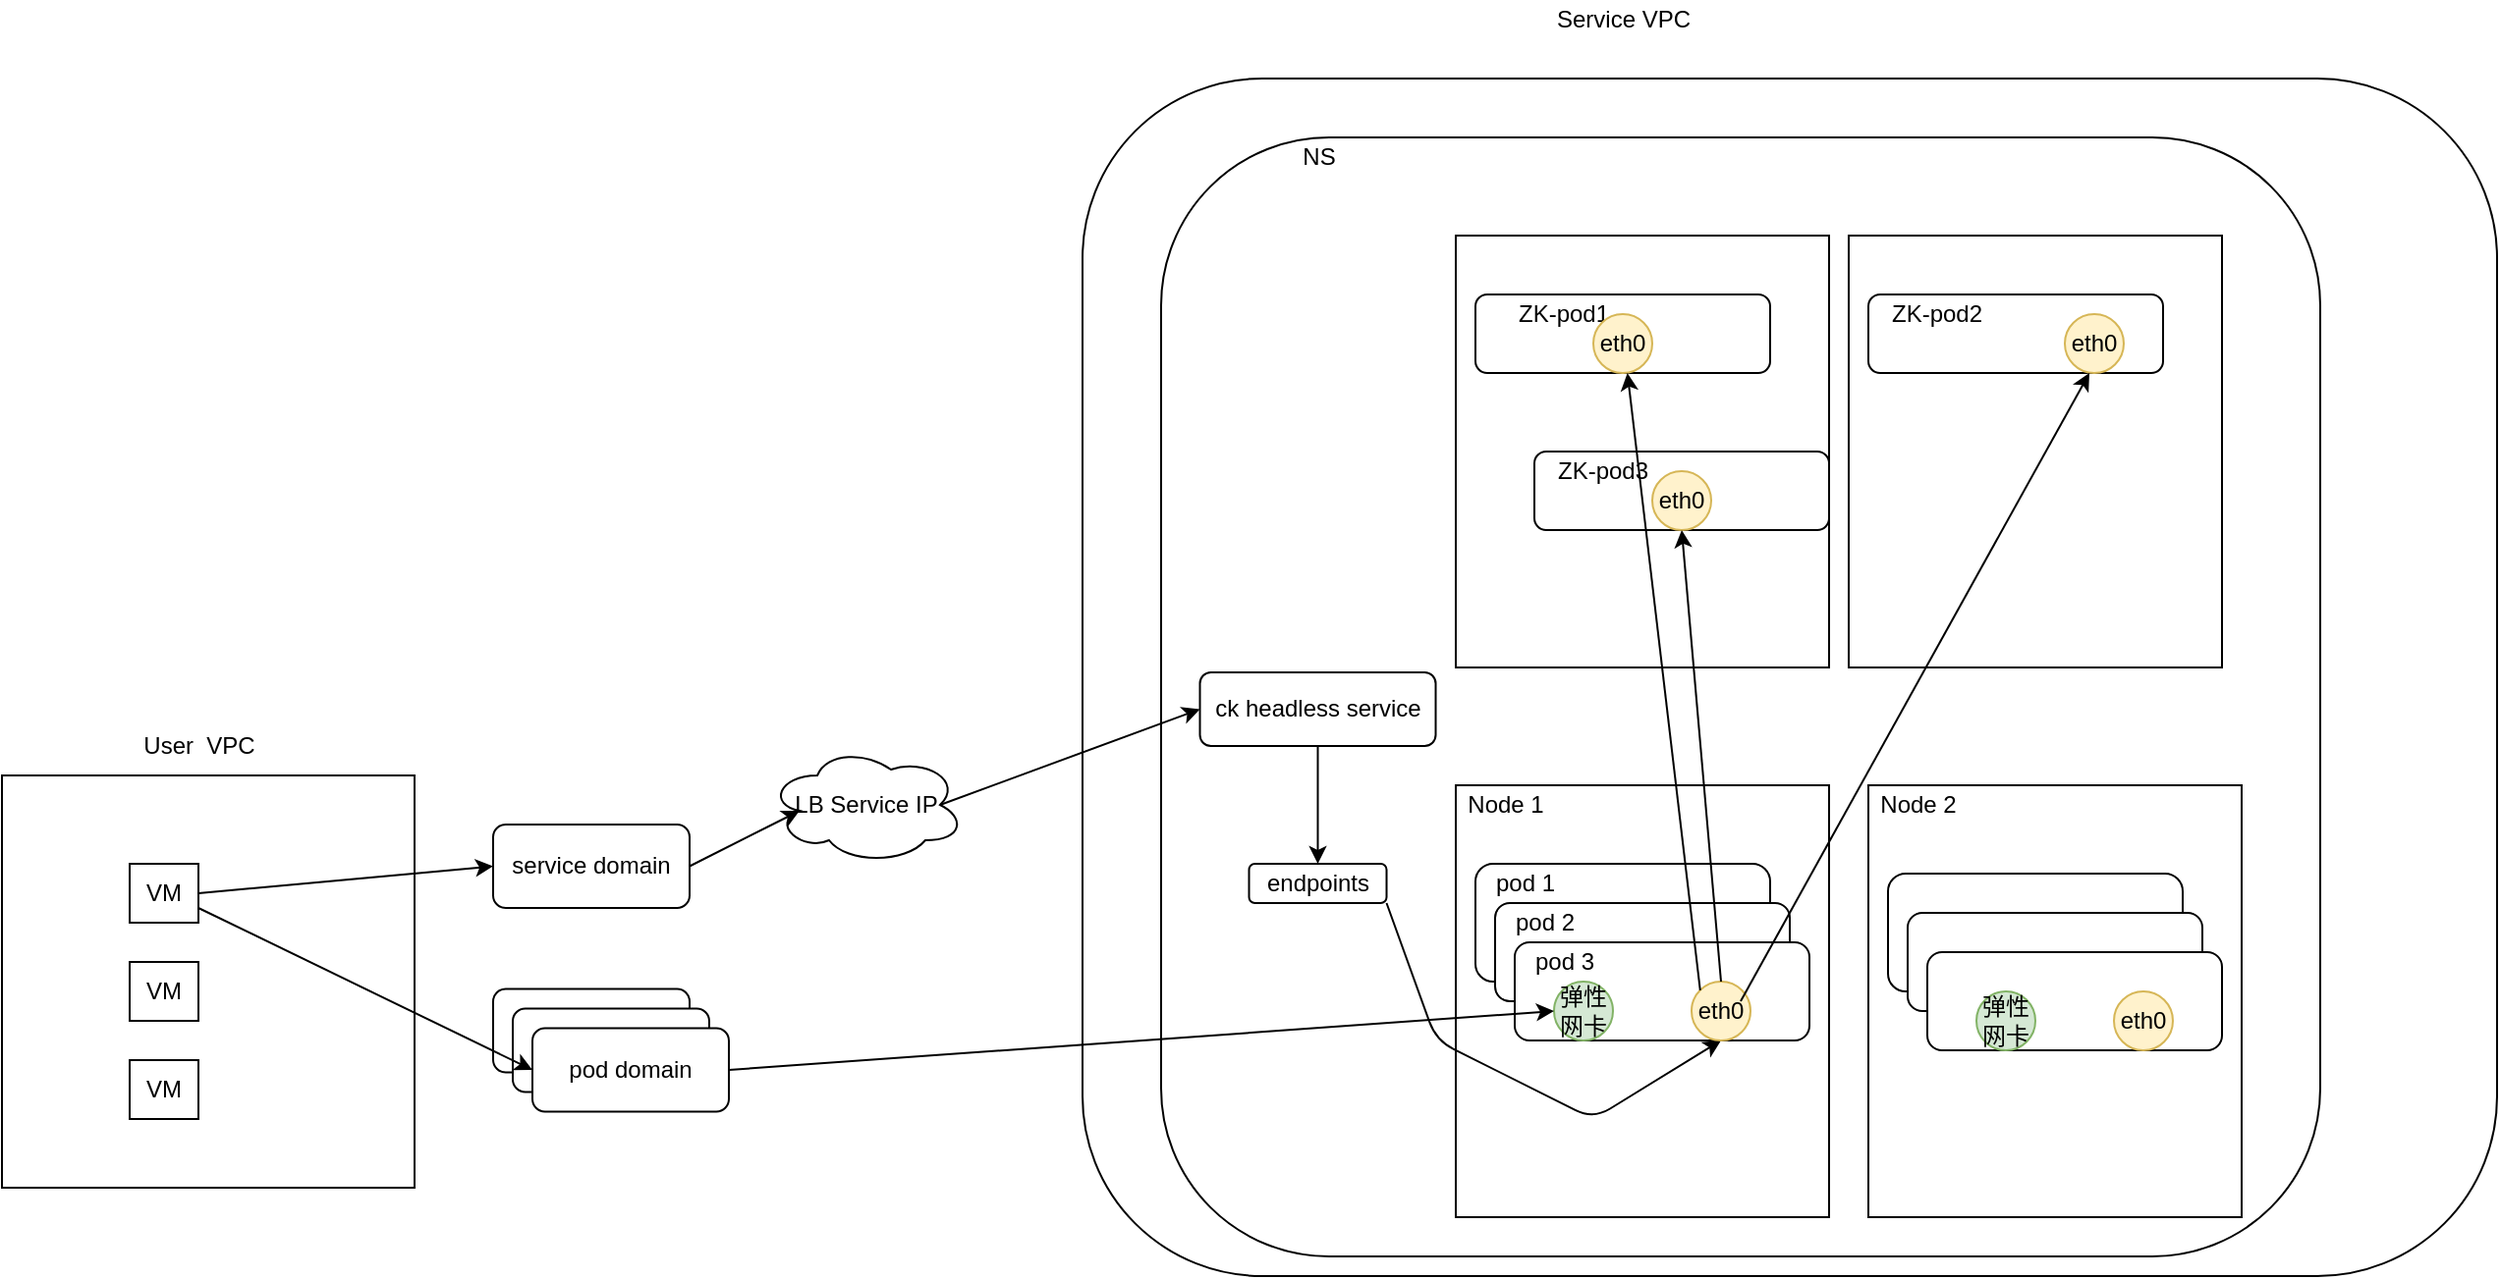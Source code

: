 <mxfile version="13.10.3" type="github">
  <diagram name="Page-1" id="197159a0-c6a4-9194-75a8-e4174976684c">
    <mxGraphModel dx="1422" dy="762" grid="1" gridSize="10" guides="1" tooltips="1" connect="1" arrows="1" fold="1" page="1" pageScale="1.5" pageWidth="1169" pageHeight="826" background="none" math="0" shadow="0">
      <root>
        <mxCell id="0" style=";html=1;" />
        <mxCell id="1" style=";html=1;" parent="0" />
        <mxCell id="jyipp_2WfXr9Q36Wqz55-13" value="" style="rounded=1;whiteSpace=wrap;html=1;" vertex="1" parent="1">
          <mxGeometry x="580" y="140" width="720" height="610" as="geometry" />
        </mxCell>
        <mxCell id="jyipp_2WfXr9Q36Wqz55-45" value="" style="group" vertex="1" connectable="0" parent="1">
          <mxGeometry x="620" y="170" width="590" height="570" as="geometry" />
        </mxCell>
        <mxCell id="jyipp_2WfXr9Q36Wqz55-43" value="" style="rounded=1;whiteSpace=wrap;html=1;" vertex="1" parent="jyipp_2WfXr9Q36Wqz55-45">
          <mxGeometry width="590" height="570" as="geometry" />
        </mxCell>
        <mxCell id="jyipp_2WfXr9Q36Wqz55-44" value="NS" style="text;html=1;align=center;verticalAlign=middle;resizable=0;points=[];autosize=1;" vertex="1" parent="jyipp_2WfXr9Q36Wqz55-45">
          <mxGeometry x="64.756" width="30" height="20" as="geometry" />
        </mxCell>
        <mxCell id="jyipp_2WfXr9Q36Wqz55-42" value="ck headless service" style="rounded=1;whiteSpace=wrap;html=1;" vertex="1" parent="jyipp_2WfXr9Q36Wqz55-45">
          <mxGeometry x="19.76" y="272.5" width="120" height="37.5" as="geometry" />
        </mxCell>
        <mxCell id="jyipp_2WfXr9Q36Wqz55-21" value="" style="rounded=0;whiteSpace=wrap;html=1;" vertex="1" parent="jyipp_2WfXr9Q36Wqz55-45">
          <mxGeometry x="150" y="330" width="190" height="220" as="geometry" />
        </mxCell>
        <mxCell id="jyipp_2WfXr9Q36Wqz55-23" value="Node 1" style="text;html=1;align=center;verticalAlign=middle;resizable=0;points=[];autosize=1;" vertex="1" parent="jyipp_2WfXr9Q36Wqz55-45">
          <mxGeometry x="150" y="330" width="50" height="20" as="geometry" />
        </mxCell>
        <mxCell id="jyipp_2WfXr9Q36Wqz55-49" value="" style="rounded=0;whiteSpace=wrap;html=1;" vertex="1" parent="jyipp_2WfXr9Q36Wqz55-45">
          <mxGeometry x="150" y="50" width="190" height="220" as="geometry" />
        </mxCell>
        <mxCell id="jyipp_2WfXr9Q36Wqz55-50" value="" style="rounded=1;whiteSpace=wrap;html=1;" vertex="1" parent="jyipp_2WfXr9Q36Wqz55-45">
          <mxGeometry x="160" y="80" width="150" height="40" as="geometry" />
        </mxCell>
        <mxCell id="jyipp_2WfXr9Q36Wqz55-51" value="ZK-pod1" style="text;html=1;strokeColor=none;fillColor=none;align=center;verticalAlign=middle;whiteSpace=wrap;rounded=0;" vertex="1" parent="jyipp_2WfXr9Q36Wqz55-45">
          <mxGeometry x="170" y="80" width="70" height="20" as="geometry" />
        </mxCell>
        <mxCell id="jyipp_2WfXr9Q36Wqz55-52" value="" style="rounded=0;whiteSpace=wrap;html=1;" vertex="1" parent="jyipp_2WfXr9Q36Wqz55-45">
          <mxGeometry x="350" y="50" width="190" height="220" as="geometry" />
        </mxCell>
        <mxCell id="jyipp_2WfXr9Q36Wqz55-53" value="" style="rounded=1;whiteSpace=wrap;html=1;" vertex="1" parent="jyipp_2WfXr9Q36Wqz55-45">
          <mxGeometry x="360" y="80" width="150" height="40" as="geometry" />
        </mxCell>
        <mxCell id="jyipp_2WfXr9Q36Wqz55-54" value="ZK-pod2" style="text;html=1;strokeColor=none;fillColor=none;align=center;verticalAlign=middle;whiteSpace=wrap;rounded=0;" vertex="1" parent="jyipp_2WfXr9Q36Wqz55-45">
          <mxGeometry x="360" y="80" width="70" height="20" as="geometry" />
        </mxCell>
        <mxCell id="jyipp_2WfXr9Q36Wqz55-55" value="" style="rounded=1;whiteSpace=wrap;html=1;" vertex="1" parent="jyipp_2WfXr9Q36Wqz55-45">
          <mxGeometry x="190" y="160" width="150" height="40" as="geometry" />
        </mxCell>
        <mxCell id="jyipp_2WfXr9Q36Wqz55-56" value="ZK-pod3" style="text;html=1;strokeColor=none;fillColor=none;align=center;verticalAlign=middle;whiteSpace=wrap;rounded=0;" vertex="1" parent="jyipp_2WfXr9Q36Wqz55-45">
          <mxGeometry x="190" y="160" width="70" height="20" as="geometry" />
        </mxCell>
        <mxCell id="jyipp_2WfXr9Q36Wqz55-60" value="eth0" style="ellipse;whiteSpace=wrap;html=1;fillColor=#fff2cc;strokeColor=#d6b656;" vertex="1" parent="jyipp_2WfXr9Q36Wqz55-45">
          <mxGeometry x="250" y="170" width="30" height="30" as="geometry" />
        </mxCell>
        <mxCell id="jyipp_2WfXr9Q36Wqz55-61" value="eth0" style="ellipse;whiteSpace=wrap;html=1;fillColor=#fff2cc;strokeColor=#d6b656;" vertex="1" parent="jyipp_2WfXr9Q36Wqz55-45">
          <mxGeometry x="220" y="90" width="30" height="30" as="geometry" />
        </mxCell>
        <mxCell id="jyipp_2WfXr9Q36Wqz55-62" value="eth0" style="ellipse;whiteSpace=wrap;html=1;fillColor=#fff2cc;strokeColor=#d6b656;" vertex="1" parent="jyipp_2WfXr9Q36Wqz55-45">
          <mxGeometry x="460" y="90" width="30" height="30" as="geometry" />
        </mxCell>
        <mxCell id="jyipp_2WfXr9Q36Wqz55-68" value="endpoints" style="rounded=1;whiteSpace=wrap;html=1;" vertex="1" parent="jyipp_2WfXr9Q36Wqz55-45">
          <mxGeometry x="44.76" y="370" width="70" height="20" as="geometry" />
        </mxCell>
        <mxCell id="jyipp_2WfXr9Q36Wqz55-69" value="" style="endArrow=classic;html=1;exitX=0.5;exitY=1;exitDx=0;exitDy=0;entryX=0.5;entryY=0;entryDx=0;entryDy=0;" edge="1" parent="jyipp_2WfXr9Q36Wqz55-45" source="jyipp_2WfXr9Q36Wqz55-42" target="jyipp_2WfXr9Q36Wqz55-68">
          <mxGeometry width="50" height="50" relative="1" as="geometry">
            <mxPoint x="400" y="370" as="sourcePoint" />
            <mxPoint x="450" y="320" as="targetPoint" />
          </mxGeometry>
        </mxCell>
        <mxCell id="jyipp_2WfXr9Q36Wqz55-70" value="" style="endArrow=classic;html=1;entryX=0.5;entryY=1;entryDx=0;entryDy=0;" edge="1" parent="jyipp_2WfXr9Q36Wqz55-45" target="jyipp_2WfXr9Q36Wqz55-29">
          <mxGeometry width="50" height="50" relative="1" as="geometry">
            <mxPoint x="114.76" y="390" as="sourcePoint" />
            <mxPoint x="271" y="440" as="targetPoint" />
            <Array as="points">
              <mxPoint x="140" y="460" />
              <mxPoint x="220" y="500" />
            </Array>
          </mxGeometry>
        </mxCell>
        <mxCell id="jyipp_2WfXr9Q36Wqz55-12" value="" style="whiteSpace=wrap;html=1;aspect=fixed;" vertex="1" parent="1">
          <mxGeometry x="30" y="495" width="210" height="210" as="geometry" />
        </mxCell>
        <mxCell id="jyipp_2WfXr9Q36Wqz55-14" value="Service VPC" style="text;html=1;align=center;verticalAlign=middle;resizable=0;points=[];autosize=1;" vertex="1" parent="1">
          <mxGeometry x="815" y="100" width="80" height="20" as="geometry" />
        </mxCell>
        <mxCell id="jyipp_2WfXr9Q36Wqz55-15" value="User&amp;nbsp; VPC" style="text;html=1;align=center;verticalAlign=middle;resizable=0;points=[];autosize=1;" vertex="1" parent="1">
          <mxGeometry x="95" y="470" width="70" height="20" as="geometry" />
        </mxCell>
        <mxCell id="jyipp_2WfXr9Q36Wqz55-19" value="" style="rounded=1;whiteSpace=wrap;html=1;" vertex="1" parent="1">
          <mxGeometry x="780" y="540" width="150" height="60" as="geometry" />
        </mxCell>
        <mxCell id="jyipp_2WfXr9Q36Wqz55-20" value="" style="rounded=1;whiteSpace=wrap;html=1;" vertex="1" parent="1">
          <mxGeometry x="790" y="560" width="150" height="50" as="geometry" />
        </mxCell>
        <mxCell id="jyipp_2WfXr9Q36Wqz55-22" value="" style="rounded=0;whiteSpace=wrap;html=1;" vertex="1" parent="1">
          <mxGeometry x="980" y="500" width="190" height="220" as="geometry" />
        </mxCell>
        <mxCell id="jyipp_2WfXr9Q36Wqz55-24" value="pod 1" style="text;html=1;align=center;verticalAlign=middle;resizable=0;points=[];autosize=1;" vertex="1" parent="1">
          <mxGeometry x="780" y="540" width="50" height="20" as="geometry" />
        </mxCell>
        <mxCell id="jyipp_2WfXr9Q36Wqz55-25" value="pod 2" style="text;html=1;align=center;verticalAlign=middle;resizable=0;points=[];autosize=1;" vertex="1" parent="1">
          <mxGeometry x="790" y="560" width="50" height="20" as="geometry" />
        </mxCell>
        <mxCell id="jyipp_2WfXr9Q36Wqz55-26" value="" style="rounded=1;whiteSpace=wrap;html=1;" vertex="1" parent="1">
          <mxGeometry x="800" y="580" width="150" height="50" as="geometry" />
        </mxCell>
        <mxCell id="jyipp_2WfXr9Q36Wqz55-27" value="pod 3" style="text;html=1;align=center;verticalAlign=middle;resizable=0;points=[];autosize=1;" vertex="1" parent="1">
          <mxGeometry x="800" y="580" width="50" height="20" as="geometry" />
        </mxCell>
        <mxCell id="jyipp_2WfXr9Q36Wqz55-28" value="Node 2" style="text;html=1;align=center;verticalAlign=middle;resizable=0;points=[];autosize=1;" vertex="1" parent="1">
          <mxGeometry x="980" y="500" width="50" height="20" as="geometry" />
        </mxCell>
        <mxCell id="jyipp_2WfXr9Q36Wqz55-29" value="eth0" style="ellipse;whiteSpace=wrap;html=1;fillColor=#fff2cc;strokeColor=#d6b656;" vertex="1" parent="1">
          <mxGeometry x="890" y="600" width="30" height="30" as="geometry" />
        </mxCell>
        <mxCell id="jyipp_2WfXr9Q36Wqz55-30" value="弹性网卡" style="ellipse;whiteSpace=wrap;html=1;fillColor=#d5e8d4;strokeColor=#82b366;" vertex="1" parent="1">
          <mxGeometry x="820" y="600" width="30" height="30" as="geometry" />
        </mxCell>
        <mxCell id="jyipp_2WfXr9Q36Wqz55-32" value="VM" style="rounded=0;whiteSpace=wrap;html=1;" vertex="1" parent="1">
          <mxGeometry x="95" y="540" width="35" height="30" as="geometry" />
        </mxCell>
        <mxCell id="jyipp_2WfXr9Q36Wqz55-33" value="VM" style="rounded=0;whiteSpace=wrap;html=1;" vertex="1" parent="1">
          <mxGeometry x="95" y="590" width="35" height="30" as="geometry" />
        </mxCell>
        <mxCell id="jyipp_2WfXr9Q36Wqz55-34" value="VM" style="rounded=0;whiteSpace=wrap;html=1;" vertex="1" parent="1">
          <mxGeometry x="95" y="640" width="35" height="30" as="geometry" />
        </mxCell>
        <mxCell id="jyipp_2WfXr9Q36Wqz55-35" value="" style="endArrow=classic;html=1;exitX=1;exitY=0.5;exitDx=0;exitDy=0;entryX=0;entryY=0.5;entryDx=0;entryDy=0;" edge="1" parent="1" source="jyipp_2WfXr9Q36Wqz55-32" target="jyipp_2WfXr9Q36Wqz55-36">
          <mxGeometry width="50" height="50" relative="1" as="geometry">
            <mxPoint x="480" y="430" as="sourcePoint" />
            <mxPoint x="280" y="590" as="targetPoint" />
          </mxGeometry>
        </mxCell>
        <mxCell id="jyipp_2WfXr9Q36Wqz55-36" value="service domain" style="rounded=1;whiteSpace=wrap;html=1;" vertex="1" parent="1">
          <mxGeometry x="280" y="520" width="100" height="42.5" as="geometry" />
        </mxCell>
        <mxCell id="jyipp_2WfXr9Q36Wqz55-37" value="pod domain" style="rounded=1;whiteSpace=wrap;html=1;" vertex="1" parent="1">
          <mxGeometry x="280" y="603.75" width="100" height="42.5" as="geometry" />
        </mxCell>
        <mxCell id="jyipp_2WfXr9Q36Wqz55-38" value="pod domain" style="rounded=1;whiteSpace=wrap;html=1;" vertex="1" parent="1">
          <mxGeometry x="290" y="613.75" width="100" height="42.5" as="geometry" />
        </mxCell>
        <mxCell id="jyipp_2WfXr9Q36Wqz55-39" value="pod domain" style="rounded=1;whiteSpace=wrap;html=1;" vertex="1" parent="1">
          <mxGeometry x="300" y="623.75" width="100" height="42.5" as="geometry" />
        </mxCell>
        <mxCell id="jyipp_2WfXr9Q36Wqz55-40" value="LB Service IP" style="ellipse;shape=cloud;whiteSpace=wrap;html=1;" vertex="1" parent="1">
          <mxGeometry x="420" y="480" width="100" height="60" as="geometry" />
        </mxCell>
        <mxCell id="jyipp_2WfXr9Q36Wqz55-41" value="" style="endArrow=classic;html=1;exitX=1;exitY=0.5;exitDx=0;exitDy=0;entryX=0.16;entryY=0.55;entryDx=0;entryDy=0;entryPerimeter=0;" edge="1" parent="1" source="jyipp_2WfXr9Q36Wqz55-36" target="jyipp_2WfXr9Q36Wqz55-40">
          <mxGeometry width="50" height="50" relative="1" as="geometry">
            <mxPoint x="140" y="565" as="sourcePoint" />
            <mxPoint x="290" y="551.25" as="targetPoint" />
          </mxGeometry>
        </mxCell>
        <mxCell id="jyipp_2WfXr9Q36Wqz55-46" value="" style="endArrow=classic;html=1;exitX=0.875;exitY=0.5;exitDx=0;exitDy=0;exitPerimeter=0;entryX=0;entryY=0.5;entryDx=0;entryDy=0;" edge="1" parent="1" source="jyipp_2WfXr9Q36Wqz55-40" target="jyipp_2WfXr9Q36Wqz55-42">
          <mxGeometry width="50" height="50" relative="1" as="geometry">
            <mxPoint x="510" y="550" as="sourcePoint" />
            <mxPoint x="560" y="500" as="targetPoint" />
          </mxGeometry>
        </mxCell>
        <mxCell id="jyipp_2WfXr9Q36Wqz55-47" value="" style="endArrow=classic;html=1;exitX=1;exitY=0.75;exitDx=0;exitDy=0;entryX=0;entryY=0.5;entryDx=0;entryDy=0;" edge="1" parent="1" source="jyipp_2WfXr9Q36Wqz55-32" target="jyipp_2WfXr9Q36Wqz55-39">
          <mxGeometry width="50" height="50" relative="1" as="geometry">
            <mxPoint x="300" y="790" as="sourcePoint" />
            <mxPoint x="350" y="740" as="targetPoint" />
          </mxGeometry>
        </mxCell>
        <mxCell id="jyipp_2WfXr9Q36Wqz55-48" value="" style="endArrow=classic;html=1;exitX=1;exitY=0.5;exitDx=0;exitDy=0;entryX=0;entryY=0.5;entryDx=0;entryDy=0;" edge="1" parent="1" source="jyipp_2WfXr9Q36Wqz55-39" target="jyipp_2WfXr9Q36Wqz55-30">
          <mxGeometry width="50" height="50" relative="1" as="geometry">
            <mxPoint x="440" y="730" as="sourcePoint" />
            <mxPoint x="490" y="680" as="targetPoint" />
          </mxGeometry>
        </mxCell>
        <mxCell id="jyipp_2WfXr9Q36Wqz55-57" value="" style="endArrow=classic;html=1;exitX=0.5;exitY=0;exitDx=0;exitDy=0;entryX=0.5;entryY=1;entryDx=0;entryDy=0;" edge="1" parent="1" source="jyipp_2WfXr9Q36Wqz55-29" target="jyipp_2WfXr9Q36Wqz55-55">
          <mxGeometry width="50" height="50" relative="1" as="geometry">
            <mxPoint x="400" y="360" as="sourcePoint" />
            <mxPoint x="450" y="310" as="targetPoint" />
          </mxGeometry>
        </mxCell>
        <mxCell id="jyipp_2WfXr9Q36Wqz55-58" value="" style="endArrow=classic;html=1;exitX=0.5;exitY=0;exitDx=0;exitDy=0;entryX=0.75;entryY=1;entryDx=0;entryDy=0;" edge="1" parent="1" target="jyipp_2WfXr9Q36Wqz55-53">
          <mxGeometry width="50" height="50" relative="1" as="geometry">
            <mxPoint x="915" y="610" as="sourcePoint" />
            <mxPoint x="895" y="380" as="targetPoint" />
          </mxGeometry>
        </mxCell>
        <mxCell id="jyipp_2WfXr9Q36Wqz55-59" value="" style="endArrow=classic;html=1;exitX=0;exitY=0;exitDx=0;exitDy=0;" edge="1" parent="1" source="jyipp_2WfXr9Q36Wqz55-29" target="jyipp_2WfXr9Q36Wqz55-50">
          <mxGeometry width="50" height="50" relative="1" as="geometry">
            <mxPoint x="925" y="620" as="sourcePoint" />
            <mxPoint x="905" y="390" as="targetPoint" />
          </mxGeometry>
        </mxCell>
        <mxCell id="jyipp_2WfXr9Q36Wqz55-63" value="" style="rounded=1;whiteSpace=wrap;html=1;" vertex="1" parent="1">
          <mxGeometry x="990" y="545" width="150" height="60" as="geometry" />
        </mxCell>
        <mxCell id="jyipp_2WfXr9Q36Wqz55-64" value="" style="rounded=1;whiteSpace=wrap;html=1;" vertex="1" parent="1">
          <mxGeometry x="1000" y="565" width="150" height="50" as="geometry" />
        </mxCell>
        <mxCell id="jyipp_2WfXr9Q36Wqz55-65" value="" style="rounded=1;whiteSpace=wrap;html=1;" vertex="1" parent="1">
          <mxGeometry x="1010" y="585" width="150" height="50" as="geometry" />
        </mxCell>
        <mxCell id="jyipp_2WfXr9Q36Wqz55-66" value="eth0" style="ellipse;whiteSpace=wrap;html=1;fillColor=#fff2cc;strokeColor=#d6b656;" vertex="1" parent="1">
          <mxGeometry x="1105" y="605" width="30" height="30" as="geometry" />
        </mxCell>
        <mxCell id="jyipp_2WfXr9Q36Wqz55-67" value="弹性网卡" style="ellipse;whiteSpace=wrap;html=1;fillColor=#d5e8d4;strokeColor=#82b366;" vertex="1" parent="1">
          <mxGeometry x="1035" y="605" width="30" height="30" as="geometry" />
        </mxCell>
      </root>
    </mxGraphModel>
  </diagram>
</mxfile>
